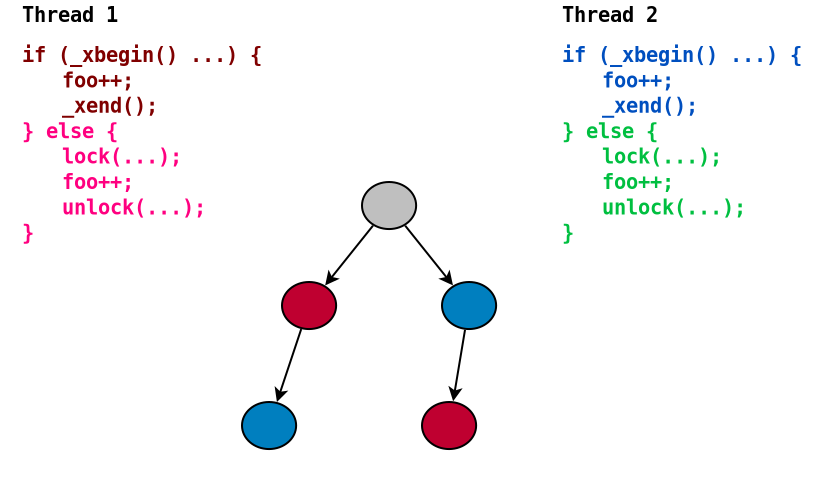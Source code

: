 <?xml version="1.0" encoding="UTF-8"?>
<dia:diagram xmlns:dia="http://www.lysator.liu.se/~alla/dia/">
  <dia:layer name="Background" visible="true" active="true">
    <dia:object type="Flowchart - Box" version="0" id="O0">
      <dia:attribute name="obj_pos">
        <dia:point val="2,1"/>
      </dia:attribute>
      <dia:attribute name="obj_bb">
        <dia:rectangle val="1.95,0.95;43.05,26.05"/>
      </dia:attribute>
      <dia:attribute name="elem_corner">
        <dia:point val="2,1"/>
      </dia:attribute>
      <dia:attribute name="elem_width">
        <dia:real val="41"/>
      </dia:attribute>
      <dia:attribute name="elem_height">
        <dia:real val="25"/>
      </dia:attribute>
      <dia:attribute name="border_width">
        <dia:real val="0.1"/>
      </dia:attribute>
      <dia:attribute name="border_color">
        <dia:color val="#ffffff"/>
      </dia:attribute>
      <dia:attribute name="show_background">
        <dia:boolean val="true"/>
      </dia:attribute>
      <dia:attribute name="padding">
        <dia:real val="0.5"/>
      </dia:attribute>
      <dia:attribute name="text">
        <dia:composite type="text">
          <dia:attribute name="string">
            <dia:string>##</dia:string>
          </dia:attribute>
          <dia:attribute name="font">
            <dia:font family="sans" style="0" name="Helvetica"/>
          </dia:attribute>
          <dia:attribute name="height">
            <dia:real val="0.8"/>
          </dia:attribute>
          <dia:attribute name="pos">
            <dia:point val="22.5,13.68"/>
          </dia:attribute>
          <dia:attribute name="color">
            <dia:color val="#000000"/>
          </dia:attribute>
          <dia:attribute name="alignment">
            <dia:enum val="1"/>
          </dia:attribute>
        </dia:composite>
      </dia:attribute>
    </dia:object>
    <dia:object type="Standard - Text" version="1" id="O1">
      <dia:attribute name="obj_pos">
        <dia:point val="3,4"/>
      </dia:attribute>
      <dia:attribute name="obj_bb">
        <dia:rectangle val="3,3.152;15.2,5.577"/>
      </dia:attribute>
      <dia:attribute name="text">
        <dia:composite type="text">
          <dia:attribute name="string">
            <dia:string>#if (_xbegin() ...) {
#</dia:string>
          </dia:attribute>
          <dia:attribute name="font">
            <dia:font family="monospace" style="80" name="Courier-Bold"/>
          </dia:attribute>
          <dia:attribute name="height">
            <dia:real val="1.27"/>
          </dia:attribute>
          <dia:attribute name="pos">
            <dia:point val="3,4"/>
          </dia:attribute>
          <dia:attribute name="color">
            <dia:color val="#800000"/>
          </dia:attribute>
          <dia:attribute name="alignment">
            <dia:enum val="0"/>
          </dia:attribute>
        </dia:composite>
      </dia:attribute>
      <dia:attribute name="valign">
        <dia:enum val="3"/>
      </dia:attribute>
    </dia:object>
    <dia:object type="Standard - Text" version="1" id="O2">
      <dia:attribute name="obj_pos">
        <dia:point val="3,4"/>
      </dia:attribute>
      <dia:attribute name="obj_bb">
        <dia:rectangle val="3,3.152;7.88,13.197"/>
      </dia:attribute>
      <dia:attribute name="text">
        <dia:composite type="text">
          <dia:attribute name="string">
            <dia:string>#


} else {



}#</dia:string>
          </dia:attribute>
          <dia:attribute name="font">
            <dia:font family="monospace" style="80" name="Courier-Bold"/>
          </dia:attribute>
          <dia:attribute name="height">
            <dia:real val="1.27"/>
          </dia:attribute>
          <dia:attribute name="pos">
            <dia:point val="3,4"/>
          </dia:attribute>
          <dia:attribute name="color">
            <dia:color val="#ff0080"/>
          </dia:attribute>
          <dia:attribute name="alignment">
            <dia:enum val="0"/>
          </dia:attribute>
        </dia:composite>
      </dia:attribute>
      <dia:attribute name="valign">
        <dia:enum val="3"/>
      </dia:attribute>
    </dia:object>
    <dia:object type="Standard - Text" version="1" id="O3">
      <dia:attribute name="obj_pos">
        <dia:point val="3,2"/>
      </dia:attribute>
      <dia:attribute name="obj_bb">
        <dia:rectangle val="3,1.153;7.88,2.308"/>
      </dia:attribute>
      <dia:attribute name="text">
        <dia:composite type="text">
          <dia:attribute name="string">
            <dia:string>#Thread 1#</dia:string>
          </dia:attribute>
          <dia:attribute name="font">
            <dia:font family="monospace" style="80" name="Courier-Bold"/>
          </dia:attribute>
          <dia:attribute name="height">
            <dia:real val="1.27"/>
          </dia:attribute>
          <dia:attribute name="pos">
            <dia:point val="3,2"/>
          </dia:attribute>
          <dia:attribute name="color">
            <dia:color val="#000000"/>
          </dia:attribute>
          <dia:attribute name="alignment">
            <dia:enum val="0"/>
          </dia:attribute>
        </dia:composite>
      </dia:attribute>
      <dia:attribute name="valign">
        <dia:enum val="3"/>
      </dia:attribute>
    </dia:object>
    <dia:object type="Standard - Text" version="1" id="O4">
      <dia:attribute name="obj_pos">
        <dia:point val="30,4"/>
      </dia:attribute>
      <dia:attribute name="obj_bb">
        <dia:rectangle val="30,3.152;42.2,4.308"/>
      </dia:attribute>
      <dia:attribute name="text">
        <dia:composite type="text">
          <dia:attribute name="string">
            <dia:string>#if (_xbegin() ...) {#</dia:string>
          </dia:attribute>
          <dia:attribute name="font">
            <dia:font family="monospace" style="80" name="Courier-Bold"/>
          </dia:attribute>
          <dia:attribute name="height">
            <dia:real val="1.27"/>
          </dia:attribute>
          <dia:attribute name="pos">
            <dia:point val="30,4"/>
          </dia:attribute>
          <dia:attribute name="color">
            <dia:color val="#004fbf"/>
          </dia:attribute>
          <dia:attribute name="alignment">
            <dia:enum val="0"/>
          </dia:attribute>
        </dia:composite>
      </dia:attribute>
      <dia:attribute name="valign">
        <dia:enum val="3"/>
      </dia:attribute>
    </dia:object>
    <dia:object type="Standard - Text" version="1" id="O5">
      <dia:attribute name="obj_pos">
        <dia:point val="30,4"/>
      </dia:attribute>
      <dia:attribute name="obj_bb">
        <dia:rectangle val="30,3.152;34.88,13.197"/>
      </dia:attribute>
      <dia:attribute name="text">
        <dia:composite type="text">
          <dia:attribute name="string">
            <dia:string>#


} else {



}#</dia:string>
          </dia:attribute>
          <dia:attribute name="font">
            <dia:font family="monospace" style="80" name="Courier-Bold"/>
          </dia:attribute>
          <dia:attribute name="height">
            <dia:real val="1.27"/>
          </dia:attribute>
          <dia:attribute name="pos">
            <dia:point val="30,4"/>
          </dia:attribute>
          <dia:attribute name="color">
            <dia:color val="#00bf40"/>
          </dia:attribute>
          <dia:attribute name="alignment">
            <dia:enum val="0"/>
          </dia:attribute>
        </dia:composite>
      </dia:attribute>
      <dia:attribute name="valign">
        <dia:enum val="3"/>
      </dia:attribute>
    </dia:object>
    <dia:object type="Standard - Text" version="1" id="O6">
      <dia:attribute name="obj_pos">
        <dia:point val="30,2"/>
      </dia:attribute>
      <dia:attribute name="obj_bb">
        <dia:rectangle val="30,1.153;34.88,2.308"/>
      </dia:attribute>
      <dia:attribute name="text">
        <dia:composite type="text">
          <dia:attribute name="string">
            <dia:string>#Thread 2#</dia:string>
          </dia:attribute>
          <dia:attribute name="font">
            <dia:font family="monospace" style="80" name="Courier-Bold"/>
          </dia:attribute>
          <dia:attribute name="height">
            <dia:real val="1.27"/>
          </dia:attribute>
          <dia:attribute name="pos">
            <dia:point val="30,2"/>
          </dia:attribute>
          <dia:attribute name="color">
            <dia:color val="#000000"/>
          </dia:attribute>
          <dia:attribute name="alignment">
            <dia:enum val="0"/>
          </dia:attribute>
        </dia:composite>
      </dia:attribute>
      <dia:attribute name="valign">
        <dia:enum val="3"/>
      </dia:attribute>
    </dia:object>
    <dia:object type="Flowchart - Ellipse" version="0" id="O7">
      <dia:attribute name="obj_pos">
        <dia:point val="20,10"/>
      </dia:attribute>
      <dia:attribute name="obj_bb">
        <dia:rectangle val="19.95,9.95;22.757,12.403"/>
      </dia:attribute>
      <dia:attribute name="elem_corner">
        <dia:point val="20,10"/>
      </dia:attribute>
      <dia:attribute name="elem_width">
        <dia:real val="2.707"/>
      </dia:attribute>
      <dia:attribute name="elem_height">
        <dia:real val="2.353"/>
      </dia:attribute>
      <dia:attribute name="border_width">
        <dia:real val="0.1"/>
      </dia:attribute>
      <dia:attribute name="inner_color">
        <dia:color val="#bfbfbf"/>
      </dia:attribute>
      <dia:attribute name="show_background">
        <dia:boolean val="true"/>
      </dia:attribute>
      <dia:attribute name="padding">
        <dia:real val="0.354"/>
      </dia:attribute>
      <dia:attribute name="text">
        <dia:composite type="text">
          <dia:attribute name="string">
            <dia:string>##</dia:string>
          </dia:attribute>
          <dia:attribute name="font">
            <dia:font family="sans" style="0" name="Helvetica"/>
          </dia:attribute>
          <dia:attribute name="height">
            <dia:real val="0.8"/>
          </dia:attribute>
          <dia:attribute name="pos">
            <dia:point val="21.353,11.357"/>
          </dia:attribute>
          <dia:attribute name="color">
            <dia:color val="#000000"/>
          </dia:attribute>
          <dia:attribute name="alignment">
            <dia:enum val="1"/>
          </dia:attribute>
        </dia:composite>
      </dia:attribute>
    </dia:object>
    <dia:object type="Flowchart - Ellipse" version="0" id="O8">
      <dia:attribute name="obj_pos">
        <dia:point val="16,15"/>
      </dia:attribute>
      <dia:attribute name="obj_bb">
        <dia:rectangle val="15.95,14.95;18.757,17.403"/>
      </dia:attribute>
      <dia:attribute name="elem_corner">
        <dia:point val="16,15"/>
      </dia:attribute>
      <dia:attribute name="elem_width">
        <dia:real val="2.707"/>
      </dia:attribute>
      <dia:attribute name="elem_height">
        <dia:real val="2.353"/>
      </dia:attribute>
      <dia:attribute name="border_width">
        <dia:real val="0.1"/>
      </dia:attribute>
      <dia:attribute name="inner_color">
        <dia:color val="#bf0030"/>
      </dia:attribute>
      <dia:attribute name="show_background">
        <dia:boolean val="true"/>
      </dia:attribute>
      <dia:attribute name="padding">
        <dia:real val="0.354"/>
      </dia:attribute>
      <dia:attribute name="text">
        <dia:composite type="text">
          <dia:attribute name="string">
            <dia:string>##</dia:string>
          </dia:attribute>
          <dia:attribute name="font">
            <dia:font family="sans" style="0" name="Helvetica"/>
          </dia:attribute>
          <dia:attribute name="height">
            <dia:real val="0.8"/>
          </dia:attribute>
          <dia:attribute name="pos">
            <dia:point val="17.353,16.357"/>
          </dia:attribute>
          <dia:attribute name="color">
            <dia:color val="#000000"/>
          </dia:attribute>
          <dia:attribute name="alignment">
            <dia:enum val="1"/>
          </dia:attribute>
        </dia:composite>
      </dia:attribute>
    </dia:object>
    <dia:object type="Flowchart - Ellipse" version="0" id="O9">
      <dia:attribute name="obj_pos">
        <dia:point val="24,15"/>
      </dia:attribute>
      <dia:attribute name="obj_bb">
        <dia:rectangle val="23.95,14.95;26.757,17.403"/>
      </dia:attribute>
      <dia:attribute name="elem_corner">
        <dia:point val="24,15"/>
      </dia:attribute>
      <dia:attribute name="elem_width">
        <dia:real val="2.707"/>
      </dia:attribute>
      <dia:attribute name="elem_height">
        <dia:real val="2.353"/>
      </dia:attribute>
      <dia:attribute name="border_width">
        <dia:real val="0.1"/>
      </dia:attribute>
      <dia:attribute name="inner_color">
        <dia:color val="#007fbf"/>
      </dia:attribute>
      <dia:attribute name="show_background">
        <dia:boolean val="true"/>
      </dia:attribute>
      <dia:attribute name="padding">
        <dia:real val="0.354"/>
      </dia:attribute>
      <dia:attribute name="text">
        <dia:composite type="text">
          <dia:attribute name="string">
            <dia:string>##</dia:string>
          </dia:attribute>
          <dia:attribute name="font">
            <dia:font family="sans" style="0" name="Helvetica"/>
          </dia:attribute>
          <dia:attribute name="height">
            <dia:real val="0.8"/>
          </dia:attribute>
          <dia:attribute name="pos">
            <dia:point val="25.353,16.357"/>
          </dia:attribute>
          <dia:attribute name="color">
            <dia:color val="#000000"/>
          </dia:attribute>
          <dia:attribute name="alignment">
            <dia:enum val="1"/>
          </dia:attribute>
        </dia:composite>
      </dia:attribute>
    </dia:object>
    <dia:object type="Standard - Line" version="0" id="O10">
      <dia:attribute name="obj_pos">
        <dia:point val="22.157,12.182"/>
      </dia:attribute>
      <dia:attribute name="obj_bb">
        <dia:rectangle val="22.087,12.111;24.62,15.259"/>
      </dia:attribute>
      <dia:attribute name="conn_endpoints">
        <dia:point val="22.157,12.182"/>
        <dia:point val="24.549,15.172"/>
      </dia:attribute>
      <dia:attribute name="numcp">
        <dia:int val="1"/>
      </dia:attribute>
      <dia:attribute name="end_arrow">
        <dia:enum val="22"/>
      </dia:attribute>
      <dia:attribute name="end_arrow_length">
        <dia:real val="0.5"/>
      </dia:attribute>
      <dia:attribute name="end_arrow_width">
        <dia:real val="0.5"/>
      </dia:attribute>
      <dia:connections>
        <dia:connection handle="0" to="O7" connection="16"/>
        <dia:connection handle="1" to="O9" connection="16"/>
      </dia:connections>
    </dia:object>
    <dia:object type="Standard - Line" version="0" id="O11">
      <dia:attribute name="obj_pos">
        <dia:point val="20.549,12.182"/>
      </dia:attribute>
      <dia:attribute name="obj_bb">
        <dia:rectangle val="18.087,12.111;20.62,15.259"/>
      </dia:attribute>
      <dia:attribute name="conn_endpoints">
        <dia:point val="20.549,12.182"/>
        <dia:point val="18.157,15.172"/>
      </dia:attribute>
      <dia:attribute name="numcp">
        <dia:int val="1"/>
      </dia:attribute>
      <dia:attribute name="end_arrow">
        <dia:enum val="22"/>
      </dia:attribute>
      <dia:attribute name="end_arrow_length">
        <dia:real val="0.5"/>
      </dia:attribute>
      <dia:attribute name="end_arrow_width">
        <dia:real val="0.5"/>
      </dia:attribute>
      <dia:connections>
        <dia:connection handle="0" to="O7" connection="16"/>
        <dia:connection handle="1" to="O8" connection="16"/>
      </dia:connections>
    </dia:object>
    <dia:object type="Flowchart - Ellipse" version="0" id="O12">
      <dia:attribute name="obj_pos">
        <dia:point val="23,21"/>
      </dia:attribute>
      <dia:attribute name="obj_bb">
        <dia:rectangle val="22.95,20.95;25.757,23.403"/>
      </dia:attribute>
      <dia:attribute name="elem_corner">
        <dia:point val="23,21"/>
      </dia:attribute>
      <dia:attribute name="elem_width">
        <dia:real val="2.707"/>
      </dia:attribute>
      <dia:attribute name="elem_height">
        <dia:real val="2.353"/>
      </dia:attribute>
      <dia:attribute name="border_width">
        <dia:real val="0.1"/>
      </dia:attribute>
      <dia:attribute name="inner_color">
        <dia:color val="#bf0030"/>
      </dia:attribute>
      <dia:attribute name="show_background">
        <dia:boolean val="true"/>
      </dia:attribute>
      <dia:attribute name="padding">
        <dia:real val="0.354"/>
      </dia:attribute>
      <dia:attribute name="text">
        <dia:composite type="text">
          <dia:attribute name="string">
            <dia:string>##</dia:string>
          </dia:attribute>
          <dia:attribute name="font">
            <dia:font family="sans" style="0" name="Helvetica"/>
          </dia:attribute>
          <dia:attribute name="height">
            <dia:real val="0.8"/>
          </dia:attribute>
          <dia:attribute name="pos">
            <dia:point val="24.353,22.357"/>
          </dia:attribute>
          <dia:attribute name="color">
            <dia:color val="#000000"/>
          </dia:attribute>
          <dia:attribute name="alignment">
            <dia:enum val="1"/>
          </dia:attribute>
        </dia:composite>
      </dia:attribute>
    </dia:object>
    <dia:object type="Standard - Line" version="0" id="O13">
      <dia:attribute name="obj_pos">
        <dia:point val="25.151,17.39"/>
      </dia:attribute>
      <dia:attribute name="obj_bb">
        <dia:rectangle val="24.299,17.333;25.209,21.073"/>
      </dia:attribute>
      <dia:attribute name="conn_endpoints">
        <dia:point val="25.151,17.39"/>
        <dia:point val="24.556,20.963"/>
      </dia:attribute>
      <dia:attribute name="numcp">
        <dia:int val="1"/>
      </dia:attribute>
      <dia:attribute name="end_arrow">
        <dia:enum val="22"/>
      </dia:attribute>
      <dia:attribute name="end_arrow_length">
        <dia:real val="0.5"/>
      </dia:attribute>
      <dia:attribute name="end_arrow_width">
        <dia:real val="0.5"/>
      </dia:attribute>
      <dia:connections>
        <dia:connection handle="0" to="O9" connection="16"/>
        <dia:connection handle="1" to="O12" connection="16"/>
      </dia:connections>
    </dia:object>
    <dia:object type="Flowchart - Ellipse" version="0" id="O14">
      <dia:attribute name="obj_pos">
        <dia:point val="14,21"/>
      </dia:attribute>
      <dia:attribute name="obj_bb">
        <dia:rectangle val="13.95,20.95;16.757,23.403"/>
      </dia:attribute>
      <dia:attribute name="elem_corner">
        <dia:point val="14,21"/>
      </dia:attribute>
      <dia:attribute name="elem_width">
        <dia:real val="2.707"/>
      </dia:attribute>
      <dia:attribute name="elem_height">
        <dia:real val="2.353"/>
      </dia:attribute>
      <dia:attribute name="border_width">
        <dia:real val="0.1"/>
      </dia:attribute>
      <dia:attribute name="inner_color">
        <dia:color val="#007fbf"/>
      </dia:attribute>
      <dia:attribute name="show_background">
        <dia:boolean val="true"/>
      </dia:attribute>
      <dia:attribute name="padding">
        <dia:real val="0.354"/>
      </dia:attribute>
      <dia:attribute name="text">
        <dia:composite type="text">
          <dia:attribute name="string">
            <dia:string>##</dia:string>
          </dia:attribute>
          <dia:attribute name="font">
            <dia:font family="sans" style="0" name="Helvetica"/>
          </dia:attribute>
          <dia:attribute name="height">
            <dia:real val="0.8"/>
          </dia:attribute>
          <dia:attribute name="pos">
            <dia:point val="15.353,22.357"/>
          </dia:attribute>
          <dia:attribute name="color">
            <dia:color val="#000000"/>
          </dia:attribute>
          <dia:attribute name="alignment">
            <dia:enum val="1"/>
          </dia:attribute>
        </dia:composite>
      </dia:attribute>
    </dia:object>
    <dia:object type="Standard - Line" version="0" id="O15">
      <dia:attribute name="obj_pos">
        <dia:point val="16.962,17.352"/>
      </dia:attribute>
      <dia:attribute name="obj_bb">
        <dia:rectangle val="15.595,17.288;17.025,21.108"/>
      </dia:attribute>
      <dia:attribute name="conn_endpoints">
        <dia:point val="16.962,17.352"/>
        <dia:point val="15.745,21.002"/>
      </dia:attribute>
      <dia:attribute name="numcp">
        <dia:int val="1"/>
      </dia:attribute>
      <dia:attribute name="end_arrow">
        <dia:enum val="22"/>
      </dia:attribute>
      <dia:attribute name="end_arrow_length">
        <dia:real val="0.5"/>
      </dia:attribute>
      <dia:attribute name="end_arrow_width">
        <dia:real val="0.5"/>
      </dia:attribute>
      <dia:connections>
        <dia:connection handle="0" to="O8" connection="16"/>
        <dia:connection handle="1" to="O14" connection="16"/>
      </dia:connections>
    </dia:object>
    <dia:object type="Standard - Text" version="1" id="O16">
      <dia:attribute name="obj_pos">
        <dia:point val="32,4"/>
      </dia:attribute>
      <dia:attribute name="obj_bb">
        <dia:rectangle val="32,3.152;36.88,6.848"/>
      </dia:attribute>
      <dia:attribute name="text">
        <dia:composite type="text">
          <dia:attribute name="string">
            <dia:string>#
foo++;
_xend();#</dia:string>
          </dia:attribute>
          <dia:attribute name="font">
            <dia:font family="monospace" style="80" name="Courier-Bold"/>
          </dia:attribute>
          <dia:attribute name="height">
            <dia:real val="1.27"/>
          </dia:attribute>
          <dia:attribute name="pos">
            <dia:point val="32,4"/>
          </dia:attribute>
          <dia:attribute name="color">
            <dia:color val="#004fbf"/>
          </dia:attribute>
          <dia:attribute name="alignment">
            <dia:enum val="0"/>
          </dia:attribute>
        </dia:composite>
      </dia:attribute>
      <dia:attribute name="valign">
        <dia:enum val="3"/>
      </dia:attribute>
    </dia:object>
    <dia:object type="Standard - Text" version="1" id="O17">
      <dia:attribute name="obj_pos">
        <dia:point val="32,4"/>
      </dia:attribute>
      <dia:attribute name="obj_bb">
        <dia:rectangle val="32,3.152;39.32,11.928"/>
      </dia:attribute>
      <dia:attribute name="text">
        <dia:composite type="text">
          <dia:attribute name="string">
            <dia:string>#



lock(...);
foo++;
unlock(...);#</dia:string>
          </dia:attribute>
          <dia:attribute name="font">
            <dia:font family="monospace" style="80" name="Courier-Bold"/>
          </dia:attribute>
          <dia:attribute name="height">
            <dia:real val="1.27"/>
          </dia:attribute>
          <dia:attribute name="pos">
            <dia:point val="32,4"/>
          </dia:attribute>
          <dia:attribute name="color">
            <dia:color val="#00bf40"/>
          </dia:attribute>
          <dia:attribute name="alignment">
            <dia:enum val="0"/>
          </dia:attribute>
        </dia:composite>
      </dia:attribute>
      <dia:attribute name="valign">
        <dia:enum val="3"/>
      </dia:attribute>
    </dia:object>
    <dia:object type="Standard - Text" version="1" id="O18">
      <dia:attribute name="obj_pos">
        <dia:point val="5,4"/>
      </dia:attribute>
      <dia:attribute name="obj_bb">
        <dia:rectangle val="5,3.152;9.88,6.848"/>
      </dia:attribute>
      <dia:attribute name="text">
        <dia:composite type="text">
          <dia:attribute name="string">
            <dia:string>#
foo++;
_xend();#</dia:string>
          </dia:attribute>
          <dia:attribute name="font">
            <dia:font family="monospace" style="80" name="Courier-Bold"/>
          </dia:attribute>
          <dia:attribute name="height">
            <dia:real val="1.27"/>
          </dia:attribute>
          <dia:attribute name="pos">
            <dia:point val="5,4"/>
          </dia:attribute>
          <dia:attribute name="color">
            <dia:color val="#800000"/>
          </dia:attribute>
          <dia:attribute name="alignment">
            <dia:enum val="0"/>
          </dia:attribute>
        </dia:composite>
      </dia:attribute>
      <dia:attribute name="valign">
        <dia:enum val="3"/>
      </dia:attribute>
    </dia:object>
    <dia:object type="Standard - Text" version="1" id="O19">
      <dia:attribute name="obj_pos">
        <dia:point val="5,4"/>
      </dia:attribute>
      <dia:attribute name="obj_bb">
        <dia:rectangle val="5,3.152;12.32,11.928"/>
      </dia:attribute>
      <dia:attribute name="text">
        <dia:composite type="text">
          <dia:attribute name="string">
            <dia:string>#



lock(...);
foo++;
unlock(...);#</dia:string>
          </dia:attribute>
          <dia:attribute name="font">
            <dia:font family="monospace" style="80" name="Courier-Bold"/>
          </dia:attribute>
          <dia:attribute name="height">
            <dia:real val="1.27"/>
          </dia:attribute>
          <dia:attribute name="pos">
            <dia:point val="5,4"/>
          </dia:attribute>
          <dia:attribute name="color">
            <dia:color val="#ff0080"/>
          </dia:attribute>
          <dia:attribute name="alignment">
            <dia:enum val="0"/>
          </dia:attribute>
        </dia:composite>
      </dia:attribute>
      <dia:attribute name="valign">
        <dia:enum val="3"/>
      </dia:attribute>
    </dia:object>
  </dia:layer>
</dia:diagram>
